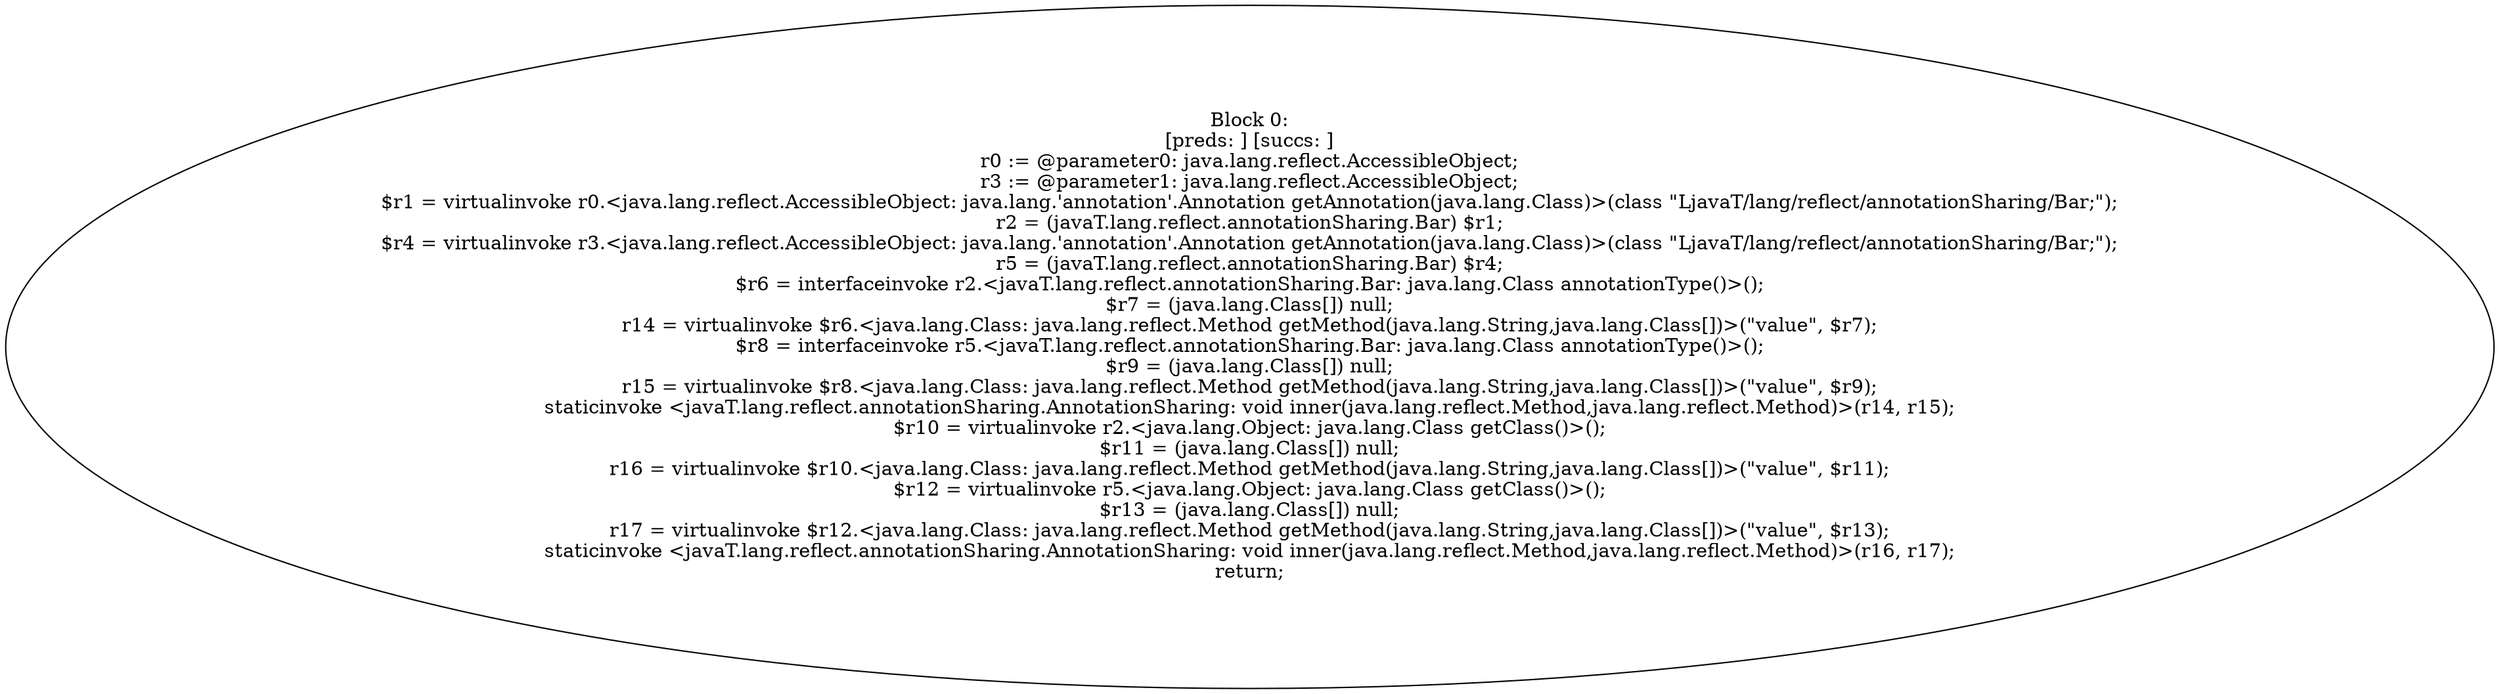 digraph "unitGraph" {
    "Block 0:
[preds: ] [succs: ]
r0 := @parameter0: java.lang.reflect.AccessibleObject;
r3 := @parameter1: java.lang.reflect.AccessibleObject;
$r1 = virtualinvoke r0.<java.lang.reflect.AccessibleObject: java.lang.'annotation'.Annotation getAnnotation(java.lang.Class)>(class \"LjavaT/lang/reflect/annotationSharing/Bar;\");
r2 = (javaT.lang.reflect.annotationSharing.Bar) $r1;
$r4 = virtualinvoke r3.<java.lang.reflect.AccessibleObject: java.lang.'annotation'.Annotation getAnnotation(java.lang.Class)>(class \"LjavaT/lang/reflect/annotationSharing/Bar;\");
r5 = (javaT.lang.reflect.annotationSharing.Bar) $r4;
$r6 = interfaceinvoke r2.<javaT.lang.reflect.annotationSharing.Bar: java.lang.Class annotationType()>();
$r7 = (java.lang.Class[]) null;
r14 = virtualinvoke $r6.<java.lang.Class: java.lang.reflect.Method getMethod(java.lang.String,java.lang.Class[])>(\"value\", $r7);
$r8 = interfaceinvoke r5.<javaT.lang.reflect.annotationSharing.Bar: java.lang.Class annotationType()>();
$r9 = (java.lang.Class[]) null;
r15 = virtualinvoke $r8.<java.lang.Class: java.lang.reflect.Method getMethod(java.lang.String,java.lang.Class[])>(\"value\", $r9);
staticinvoke <javaT.lang.reflect.annotationSharing.AnnotationSharing: void inner(java.lang.reflect.Method,java.lang.reflect.Method)>(r14, r15);
$r10 = virtualinvoke r2.<java.lang.Object: java.lang.Class getClass()>();
$r11 = (java.lang.Class[]) null;
r16 = virtualinvoke $r10.<java.lang.Class: java.lang.reflect.Method getMethod(java.lang.String,java.lang.Class[])>(\"value\", $r11);
$r12 = virtualinvoke r5.<java.lang.Object: java.lang.Class getClass()>();
$r13 = (java.lang.Class[]) null;
r17 = virtualinvoke $r12.<java.lang.Class: java.lang.reflect.Method getMethod(java.lang.String,java.lang.Class[])>(\"value\", $r13);
staticinvoke <javaT.lang.reflect.annotationSharing.AnnotationSharing: void inner(java.lang.reflect.Method,java.lang.reflect.Method)>(r16, r17);
return;
"
}
